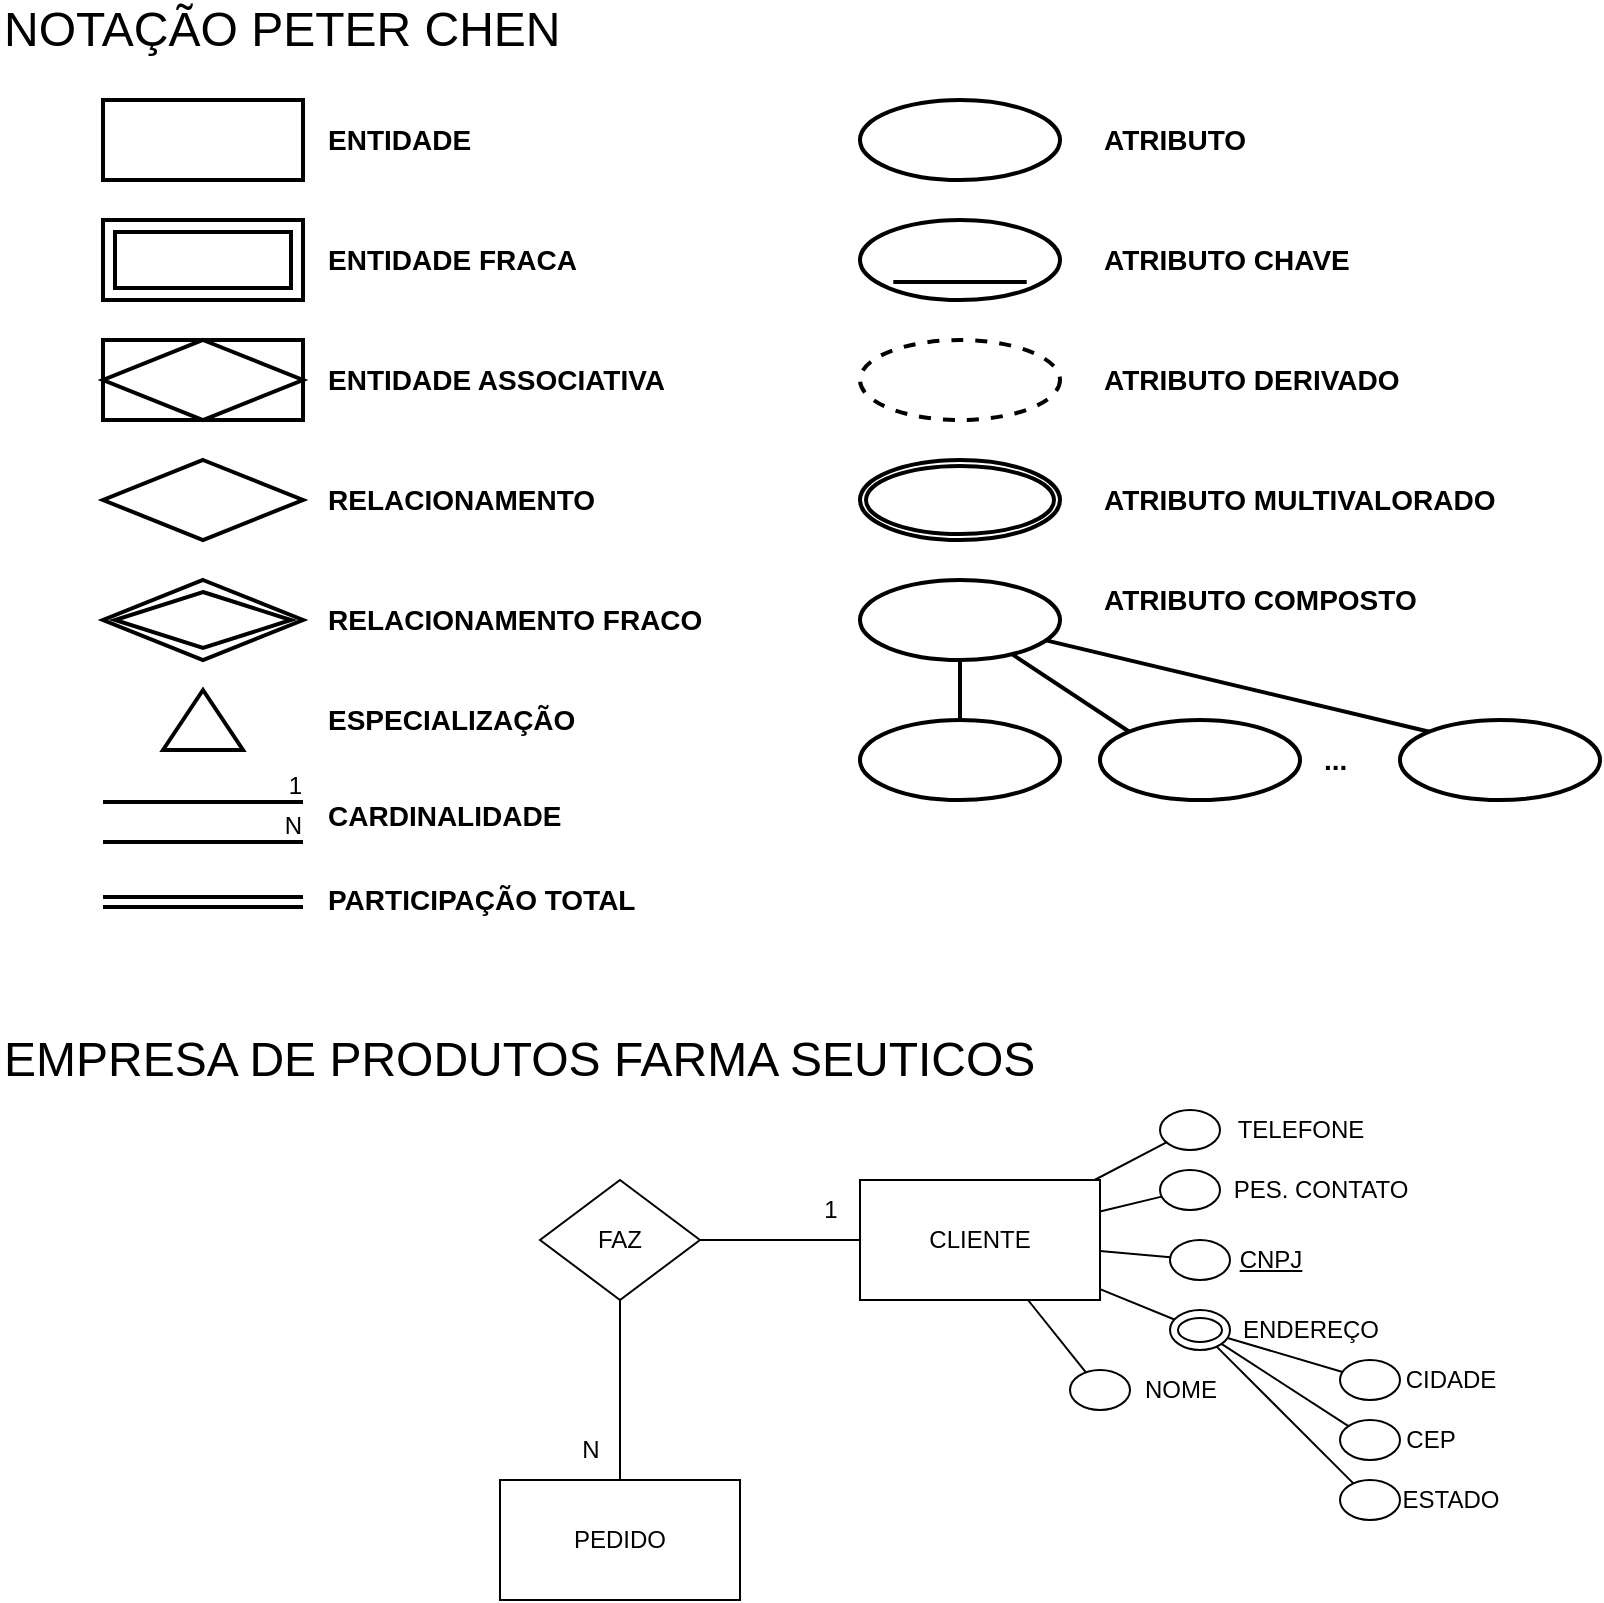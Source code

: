 <mxfile version="20.3.2" type="github"><diagram id="R2lEEEUBdFMjLlhIrx00" name="Page-1"><mxGraphModel dx="868" dy="482" grid="1" gridSize="10" guides="1" tooltips="1" connect="1" arrows="1" fold="1" page="1" pageScale="1" pageWidth="850" pageHeight="1100" math="0" shadow="0" extFonts="Permanent Marker^https://fonts.googleapis.com/css?family=Permanent+Marker"><root><mxCell id="0"/><mxCell id="1" parent="0"/><mxCell id="xJnIrRIf_URgN7wCy2Ms-1" value="NOTAÇÃO PETER CHEN" style="text;html=1;strokeColor=none;fillColor=none;align=left;verticalAlign=middle;whiteSpace=wrap;rounded=0;fontSize=24;" parent="1" vertex="1"><mxGeometry x="10" y="20" width="310" height="30" as="geometry"/></mxCell><mxCell id="xJnIrRIf_URgN7wCy2Ms-2" value="" style="rounded=0;whiteSpace=wrap;html=1;fontSize=18;align=left;strokeWidth=2;" parent="1" vertex="1"><mxGeometry x="61.5" y="70" width="100" height="40" as="geometry"/></mxCell><mxCell id="xJnIrRIf_URgN7wCy2Ms-3" value="&lt;font style=&quot;font-size: 14px;&quot;&gt;ENTIDADE&lt;/font&gt;" style="text;html=1;strokeColor=none;fillColor=none;align=left;verticalAlign=middle;whiteSpace=wrap;rounded=0;fontSize=14;fontStyle=1" parent="1" vertex="1"><mxGeometry x="171.5" y="80" width="100" height="20" as="geometry"/></mxCell><mxCell id="xJnIrRIf_URgN7wCy2Ms-6" value="&lt;font style=&quot;font-size: 14px&quot;&gt;ENTIDADE FRACA&lt;/font&gt;" style="text;html=1;strokeColor=none;fillColor=none;align=left;verticalAlign=middle;whiteSpace=wrap;rounded=0;fontSize=14;fontStyle=1" parent="1" vertex="1"><mxGeometry x="171.5" y="140" width="140" height="20" as="geometry"/></mxCell><mxCell id="xJnIrRIf_URgN7wCy2Ms-7" value="" style="shape=ext;margin=3;double=1;whiteSpace=wrap;html=1;align=center;rounded=0;shadow=0;glass=0;sketch=0;fontSize=14;strokeWidth=2;gradientColor=none;" parent="1" vertex="1"><mxGeometry x="61.5" y="130" width="100" height="40" as="geometry"/></mxCell><mxCell id="xJnIrRIf_URgN7wCy2Ms-8" value="" style="shape=associativeEntity;whiteSpace=wrap;html=1;align=center;rounded=0;shadow=0;glass=0;sketch=0;fontSize=14;strokeWidth=2;gradientColor=none;" parent="1" vertex="1"><mxGeometry x="61.5" y="190" width="100" height="40" as="geometry"/></mxCell><mxCell id="xJnIrRIf_URgN7wCy2Ms-9" value="&lt;font style=&quot;font-size: 14px&quot;&gt;ENTIDADE ASSOCIATIVA&lt;/font&gt;" style="text;html=1;strokeColor=none;fillColor=none;align=left;verticalAlign=middle;whiteSpace=wrap;rounded=0;fontSize=14;fontStyle=1" parent="1" vertex="1"><mxGeometry x="171.5" y="200" width="200" height="20" as="geometry"/></mxCell><mxCell id="xJnIrRIf_URgN7wCy2Ms-10" value="" style="shape=rhombus;perimeter=rhombusPerimeter;whiteSpace=wrap;html=1;align=center;rounded=0;shadow=0;glass=0;sketch=0;fontSize=24;strokeWidth=2;gradientColor=none;" parent="1" vertex="1"><mxGeometry x="61.5" y="250" width="100" height="40" as="geometry"/></mxCell><mxCell id="xJnIrRIf_URgN7wCy2Ms-11" value="RELACIONAMENTO" style="text;html=1;strokeColor=none;fillColor=none;align=left;verticalAlign=middle;whiteSpace=wrap;rounded=0;fontSize=14;fontStyle=1" parent="1" vertex="1"><mxGeometry x="171.5" y="260" width="200" height="20" as="geometry"/></mxCell><mxCell id="xJnIrRIf_URgN7wCy2Ms-12" value="" style="shape=rhombus;double=1;perimeter=rhombusPerimeter;whiteSpace=wrap;html=1;align=center;rounded=0;shadow=0;glass=0;sketch=0;fontSize=24;strokeWidth=2;gradientColor=none;" parent="1" vertex="1"><mxGeometry x="61.5" y="310" width="100" height="40" as="geometry"/></mxCell><mxCell id="xJnIrRIf_URgN7wCy2Ms-13" value="RELACIONAMENTO FRACO" style="text;html=1;strokeColor=none;fillColor=none;align=left;verticalAlign=middle;whiteSpace=wrap;rounded=0;fontSize=14;fontStyle=1" parent="1" vertex="1"><mxGeometry x="171.5" y="320" width="200" height="20" as="geometry"/></mxCell><mxCell id="xJnIrRIf_URgN7wCy2Ms-14" value="" style="endArrow=none;html=1;rounded=0;fontSize=24;strokeWidth=2;" parent="1" edge="1"><mxGeometry relative="1" as="geometry"><mxPoint x="61.5" y="421" as="sourcePoint"/><mxPoint x="161.5" y="421" as="targetPoint"/></mxGeometry></mxCell><mxCell id="xJnIrRIf_URgN7wCy2Ms-15" value="1" style="resizable=0;html=1;align=right;verticalAlign=bottom;" parent="xJnIrRIf_URgN7wCy2Ms-14" connectable="0" vertex="1"><mxGeometry x="1" relative="1" as="geometry"/></mxCell><mxCell id="xJnIrRIf_URgN7wCy2Ms-16" value="" style="endArrow=none;html=1;rounded=0;fontSize=24;strokeWidth=2;" parent="1" edge="1"><mxGeometry relative="1" as="geometry"><mxPoint x="61.5" y="441" as="sourcePoint"/><mxPoint x="161.5" y="441" as="targetPoint"/></mxGeometry></mxCell><mxCell id="xJnIrRIf_URgN7wCy2Ms-17" value="N" style="resizable=0;html=1;align=right;verticalAlign=bottom;" parent="xJnIrRIf_URgN7wCy2Ms-16" connectable="0" vertex="1"><mxGeometry x="1" relative="1" as="geometry"/></mxCell><mxCell id="xJnIrRIf_URgN7wCy2Ms-18" value="CARDINALIDADE" style="text;html=1;strokeColor=none;fillColor=none;align=left;verticalAlign=middle;whiteSpace=wrap;rounded=0;fontSize=14;fontStyle=1" parent="1" vertex="1"><mxGeometry x="171.5" y="418" width="200" height="20" as="geometry"/></mxCell><mxCell id="xJnIrRIf_URgN7wCy2Ms-19" value="" style="shape=link;html=1;rounded=0;fontSize=24;strokeWidth=2;" parent="1" edge="1"><mxGeometry relative="1" as="geometry"><mxPoint x="61.5" y="471" as="sourcePoint"/><mxPoint x="161.5" y="471" as="targetPoint"/></mxGeometry></mxCell><mxCell id="xJnIrRIf_URgN7wCy2Ms-21" value="PARTICIPAÇÃO TOTAL" style="text;html=1;strokeColor=none;fillColor=none;align=left;verticalAlign=middle;whiteSpace=wrap;rounded=0;fontSize=14;fontStyle=1" parent="1" vertex="1"><mxGeometry x="171.5" y="460" width="200" height="20" as="geometry"/></mxCell><mxCell id="xJnIrRIf_URgN7wCy2Ms-22" value="" style="ellipse;whiteSpace=wrap;html=1;align=center;rounded=0;shadow=0;glass=0;sketch=0;fontSize=24;strokeWidth=2;gradientColor=none;" parent="1" vertex="1"><mxGeometry x="440" y="70" width="100" height="40" as="geometry"/></mxCell><mxCell id="xJnIrRIf_URgN7wCy2Ms-23" value="&amp;nbsp; &amp;nbsp; &amp;nbsp; &amp;nbsp; &amp;nbsp;&amp;nbsp;" style="ellipse;whiteSpace=wrap;html=1;align=center;fontStyle=4;rounded=0;shadow=0;glass=0;sketch=0;fontSize=24;strokeWidth=2;gradientColor=none;" parent="1" vertex="1"><mxGeometry x="440" y="130" width="100" height="40" as="geometry"/></mxCell><mxCell id="xJnIrRIf_URgN7wCy2Ms-24" value="" style="ellipse;whiteSpace=wrap;html=1;align=center;dashed=1;rounded=0;shadow=0;glass=0;sketch=0;fontSize=24;strokeWidth=2;gradientColor=none;" parent="1" vertex="1"><mxGeometry x="440" y="190" width="100" height="40" as="geometry"/></mxCell><mxCell id="xJnIrRIf_URgN7wCy2Ms-25" value="" style="ellipse;shape=doubleEllipse;margin=3;whiteSpace=wrap;html=1;align=center;rounded=0;shadow=0;glass=0;sketch=0;fontSize=24;strokeWidth=2;gradientColor=none;" parent="1" vertex="1"><mxGeometry x="440" y="250" width="100" height="40" as="geometry"/></mxCell><mxCell id="xJnIrRIf_URgN7wCy2Ms-30" style="edgeStyle=orthogonalEdgeStyle;rounded=0;orthogonalLoop=1;jettySize=auto;html=1;entryX=0.5;entryY=0;entryDx=0;entryDy=0;fontSize=24;strokeWidth=2;endArrow=none;endFill=0;" parent="1" source="xJnIrRIf_URgN7wCy2Ms-26" target="xJnIrRIf_URgN7wCy2Ms-27" edge="1"><mxGeometry relative="1" as="geometry"/></mxCell><mxCell id="xJnIrRIf_URgN7wCy2Ms-31" style="rounded=0;orthogonalLoop=1;jettySize=auto;html=1;entryX=0;entryY=0;entryDx=0;entryDy=0;fontSize=24;endArrow=none;endFill=0;strokeWidth=2;" parent="1" source="xJnIrRIf_URgN7wCy2Ms-26" target="xJnIrRIf_URgN7wCy2Ms-28" edge="1"><mxGeometry relative="1" as="geometry"/></mxCell><mxCell id="xJnIrRIf_URgN7wCy2Ms-32" style="edgeStyle=none;rounded=0;orthogonalLoop=1;jettySize=auto;html=1;entryX=0;entryY=0;entryDx=0;entryDy=0;fontSize=24;endArrow=none;endFill=0;strokeWidth=2;" parent="1" source="xJnIrRIf_URgN7wCy2Ms-26" target="xJnIrRIf_URgN7wCy2Ms-29" edge="1"><mxGeometry relative="1" as="geometry"/></mxCell><mxCell id="xJnIrRIf_URgN7wCy2Ms-26" value="" style="ellipse;whiteSpace=wrap;html=1;align=center;rounded=0;shadow=0;glass=0;sketch=0;fontSize=24;strokeWidth=2;gradientColor=none;" parent="1" vertex="1"><mxGeometry x="440" y="310" width="100" height="40" as="geometry"/></mxCell><mxCell id="xJnIrRIf_URgN7wCy2Ms-27" value="" style="ellipse;whiteSpace=wrap;html=1;align=center;rounded=0;shadow=0;glass=0;sketch=0;fontSize=24;strokeWidth=2;gradientColor=none;" parent="1" vertex="1"><mxGeometry x="440" y="380" width="100" height="40" as="geometry"/></mxCell><mxCell id="xJnIrRIf_URgN7wCy2Ms-28" value="" style="ellipse;whiteSpace=wrap;html=1;align=center;rounded=0;shadow=0;glass=0;sketch=0;fontSize=24;strokeWidth=2;gradientColor=none;" parent="1" vertex="1"><mxGeometry x="560" y="380" width="100" height="40" as="geometry"/></mxCell><mxCell id="xJnIrRIf_URgN7wCy2Ms-29" value="" style="ellipse;whiteSpace=wrap;html=1;align=center;rounded=0;shadow=0;glass=0;sketch=0;fontSize=24;strokeWidth=2;gradientColor=none;" parent="1" vertex="1"><mxGeometry x="710" y="380" width="100" height="40" as="geometry"/></mxCell><mxCell id="xJnIrRIf_URgN7wCy2Ms-33" value="&lt;font style=&quot;font-size: 14px&quot;&gt;ATRIBUTO&lt;/font&gt;" style="text;html=1;strokeColor=none;fillColor=none;align=left;verticalAlign=middle;whiteSpace=wrap;rounded=0;fontSize=14;fontStyle=1" parent="1" vertex="1"><mxGeometry x="560" y="80" width="100" height="20" as="geometry"/></mxCell><mxCell id="xJnIrRIf_URgN7wCy2Ms-34" value="&lt;font style=&quot;font-size: 14px&quot;&gt;ATRIBUTO CHAVE&lt;/font&gt;" style="text;html=1;strokeColor=none;fillColor=none;align=left;verticalAlign=middle;whiteSpace=wrap;rounded=0;fontSize=14;fontStyle=1" parent="1" vertex="1"><mxGeometry x="560" y="140" width="160" height="20" as="geometry"/></mxCell><mxCell id="xJnIrRIf_URgN7wCy2Ms-35" value="&lt;font style=&quot;font-size: 14px&quot;&gt;ATRIBUTO DERIVADO&lt;/font&gt;" style="text;html=1;strokeColor=none;fillColor=none;align=left;verticalAlign=middle;whiteSpace=wrap;rounded=0;fontSize=14;fontStyle=1" parent="1" vertex="1"><mxGeometry x="560" y="200" width="160" height="20" as="geometry"/></mxCell><mxCell id="xJnIrRIf_URgN7wCy2Ms-36" value="&lt;font style=&quot;font-size: 14px&quot;&gt;ATRIBUTO MULTIVALORADO&lt;/font&gt;" style="text;html=1;strokeColor=none;fillColor=none;align=left;verticalAlign=middle;whiteSpace=wrap;rounded=0;fontSize=14;fontStyle=1" parent="1" vertex="1"><mxGeometry x="560" y="260" width="200" height="20" as="geometry"/></mxCell><mxCell id="xJnIrRIf_URgN7wCy2Ms-37" value="&lt;font style=&quot;font-size: 14px&quot;&gt;ATRIBUTO COMPOSTO&lt;/font&gt;" style="text;html=1;strokeColor=none;fillColor=none;align=left;verticalAlign=middle;whiteSpace=wrap;rounded=0;fontSize=14;fontStyle=1" parent="1" vertex="1"><mxGeometry x="560" y="310" width="200" height="20" as="geometry"/></mxCell><mxCell id="xJnIrRIf_URgN7wCy2Ms-38" value="&lt;font style=&quot;font-size: 14px&quot;&gt;...&lt;/font&gt;" style="text;html=1;strokeColor=none;fillColor=none;align=left;verticalAlign=middle;whiteSpace=wrap;rounded=0;fontSize=14;fontStyle=1" parent="1" vertex="1"><mxGeometry x="670" y="390" width="20" height="20" as="geometry"/></mxCell><mxCell id="xJnIrRIf_URgN7wCy2Ms-67" value="EMPRESA DE PRODUTOS FARMA SEUTICOS" style="text;html=1;strokeColor=none;fillColor=none;align=left;verticalAlign=middle;whiteSpace=wrap;rounded=0;fontSize=24;" parent="1" vertex="1"><mxGeometry x="10" y="535" width="640" height="30" as="geometry"/></mxCell><mxCell id="xJnIrRIf_URgN7wCy2Ms-68" value="" style="triangle;whiteSpace=wrap;html=1;rounded=0;shadow=0;glass=0;sketch=0;fontSize=12;strokeWidth=2;gradientColor=none;align=right;rotation=270;" parent="1" vertex="1"><mxGeometry x="96.5" y="360" width="30" height="40" as="geometry"/></mxCell><mxCell id="xJnIrRIf_URgN7wCy2Ms-69" value="ESPECIALIZAÇÃO" style="text;html=1;strokeColor=none;fillColor=none;align=left;verticalAlign=middle;whiteSpace=wrap;rounded=0;fontSize=14;fontStyle=1" parent="1" vertex="1"><mxGeometry x="171.5" y="370" width="200" height="20" as="geometry"/></mxCell><mxCell id="U17XQBYvCdzyfJvJ4bm0-3" value="PEDIDO" style="whiteSpace=wrap;html=1;" vertex="1" parent="1"><mxGeometry x="260" y="760" width="120" height="60" as="geometry"/></mxCell><mxCell id="U17XQBYvCdzyfJvJ4bm0-53" value="FAZ" style="rhombus;whiteSpace=wrap;html=1;" vertex="1" parent="1"><mxGeometry x="280" y="610" width="80" height="60" as="geometry"/></mxCell><mxCell id="U17XQBYvCdzyfJvJ4bm0-54" value="" style="endArrow=none;html=1;rounded=0;" edge="1" parent="1" source="U17XQBYvCdzyfJvJ4bm0-3" target="U17XQBYvCdzyfJvJ4bm0-53"><mxGeometry width="50" height="50" relative="1" as="geometry"><mxPoint x="420" y="680" as="sourcePoint"/><mxPoint x="443.908" y="715.862" as="targetPoint"/><Array as="points"/></mxGeometry></mxCell><mxCell id="U17XQBYvCdzyfJvJ4bm0-55" value="" style="endArrow=none;html=1;rounded=0;" edge="1" parent="1" source="U17XQBYvCdzyfJvJ4bm0-4" target="U17XQBYvCdzyfJvJ4bm0-53"><mxGeometry width="50" height="50" relative="1" as="geometry"><mxPoint x="430" y="690" as="sourcePoint"/><mxPoint x="453.908" y="725.862" as="targetPoint"/><Array as="points"/></mxGeometry></mxCell><mxCell id="U17XQBYvCdzyfJvJ4bm0-57" value="N" style="text;html=1;align=center;verticalAlign=middle;resizable=0;points=[];autosize=1;strokeColor=none;fillColor=none;" vertex="1" parent="1"><mxGeometry x="290" y="730" width="30" height="30" as="geometry"/></mxCell><mxCell id="U17XQBYvCdzyfJvJ4bm0-59" value="" style="group" vertex="1" connectable="0" parent="1"><mxGeometry x="410" y="570" width="360" height="215" as="geometry"/></mxCell><mxCell id="U17XQBYvCdzyfJvJ4bm0-4" value="CLIENTE" style="whiteSpace=wrap;html=1;" vertex="1" parent="U17XQBYvCdzyfJvJ4bm0-59"><mxGeometry x="30" y="40" width="120" height="60" as="geometry"/></mxCell><mxCell id="U17XQBYvCdzyfJvJ4bm0-20" value="" style="endArrow=none;html=1;rounded=0;" edge="1" parent="U17XQBYvCdzyfJvJ4bm0-59" source="U17XQBYvCdzyfJvJ4bm0-4" target="U17XQBYvCdzyfJvJ4bm0-10"><mxGeometry width="50" height="50" relative="1" as="geometry"><mxPoint x="110" y="140" as="sourcePoint"/><mxPoint x="160" y="120" as="targetPoint"/></mxGeometry></mxCell><mxCell id="U17XQBYvCdzyfJvJ4bm0-21" value="" style="endArrow=none;html=1;rounded=0;" edge="1" parent="U17XQBYvCdzyfJvJ4bm0-59" source="U17XQBYvCdzyfJvJ4bm0-4" target="U17XQBYvCdzyfJvJ4bm0-8"><mxGeometry width="50" height="50" relative="1" as="geometry"><mxPoint x="120" y="150" as="sourcePoint"/><mxPoint x="170" y="130" as="targetPoint"/><Array as="points"/></mxGeometry></mxCell><mxCell id="U17XQBYvCdzyfJvJ4bm0-22" value="" style="endArrow=none;html=1;rounded=0;" edge="1" parent="U17XQBYvCdzyfJvJ4bm0-59" source="U17XQBYvCdzyfJvJ4bm0-4" target="U17XQBYvCdzyfJvJ4bm0-9"><mxGeometry width="50" height="50" relative="1" as="geometry"><mxPoint x="130" y="160" as="sourcePoint"/><mxPoint x="180" y="140" as="targetPoint"/></mxGeometry></mxCell><mxCell id="U17XQBYvCdzyfJvJ4bm0-32" value="" style="group" vertex="1" connectable="0" parent="U17XQBYvCdzyfJvJ4bm0-59"><mxGeometry x="135" y="130" width="85" height="30" as="geometry"/></mxCell><mxCell id="U17XQBYvCdzyfJvJ4bm0-8" value="" style="ellipse;whiteSpace=wrap;html=1;" vertex="1" parent="U17XQBYvCdzyfJvJ4bm0-32"><mxGeometry y="5" width="30" height="20" as="geometry"/></mxCell><mxCell id="U17XQBYvCdzyfJvJ4bm0-14" value="NOME" style="text;html=1;align=center;verticalAlign=middle;resizable=0;points=[];autosize=1;strokeColor=none;fillColor=none;" vertex="1" parent="U17XQBYvCdzyfJvJ4bm0-32"><mxGeometry x="25" width="60" height="30" as="geometry"/></mxCell><mxCell id="U17XQBYvCdzyfJvJ4bm0-33" value="" style="group" vertex="1" connectable="0" parent="U17XQBYvCdzyfJvJ4bm0-59"><mxGeometry x="185" y="65" width="75" height="30" as="geometry"/></mxCell><mxCell id="U17XQBYvCdzyfJvJ4bm0-10" value="" style="ellipse;whiteSpace=wrap;html=1;" vertex="1" parent="U17XQBYvCdzyfJvJ4bm0-33"><mxGeometry y="5" width="30" height="20" as="geometry"/></mxCell><mxCell id="U17XQBYvCdzyfJvJ4bm0-18" value="&lt;u&gt;CNPJ&lt;/u&gt;" style="text;html=1;align=center;verticalAlign=middle;resizable=0;points=[];autosize=1;strokeColor=none;fillColor=none;" vertex="1" parent="U17XQBYvCdzyfJvJ4bm0-33"><mxGeometry x="25" width="50" height="30" as="geometry"/></mxCell><mxCell id="U17XQBYvCdzyfJvJ4bm0-36" value="" style="group" vertex="1" connectable="0" parent="U17XQBYvCdzyfJvJ4bm0-59"><mxGeometry x="185" y="100" width="115" height="30" as="geometry"/></mxCell><mxCell id="U17XQBYvCdzyfJvJ4bm0-9" value="" style="ellipse;shape=doubleEllipse;whiteSpace=wrap;html=1;" vertex="1" parent="U17XQBYvCdzyfJvJ4bm0-36"><mxGeometry y="5" width="30" height="20" as="geometry"/></mxCell><mxCell id="U17XQBYvCdzyfJvJ4bm0-17" value="ENDEREÇO" style="text;html=1;align=center;verticalAlign=middle;resizable=0;points=[];autosize=1;strokeColor=none;fillColor=none;" vertex="1" parent="U17XQBYvCdzyfJvJ4bm0-36"><mxGeometry x="25" width="90" height="30" as="geometry"/></mxCell><mxCell id="U17XQBYvCdzyfJvJ4bm0-37" value="" style="group" vertex="1" connectable="0" parent="U17XQBYvCdzyfJvJ4bm0-59"><mxGeometry x="270" y="125" width="90" height="30" as="geometry"/></mxCell><mxCell id="U17XQBYvCdzyfJvJ4bm0-11" value="" style="ellipse;whiteSpace=wrap;html=1;" vertex="1" parent="U17XQBYvCdzyfJvJ4bm0-37"><mxGeometry y="5" width="30" height="20" as="geometry"/></mxCell><mxCell id="U17XQBYvCdzyfJvJ4bm0-26" value="CIDADE" style="text;html=1;align=center;verticalAlign=middle;resizable=0;points=[];autosize=1;strokeColor=none;fillColor=none;" vertex="1" parent="U17XQBYvCdzyfJvJ4bm0-37"><mxGeometry x="20" width="70" height="30" as="geometry"/></mxCell><mxCell id="U17XQBYvCdzyfJvJ4bm0-23" value="" style="endArrow=none;html=1;rounded=0;" edge="1" parent="U17XQBYvCdzyfJvJ4bm0-59" source="U17XQBYvCdzyfJvJ4bm0-9" target="U17XQBYvCdzyfJvJ4bm0-11"><mxGeometry width="50" height="50" relative="1" as="geometry"><mxPoint x="140" y="170" as="sourcePoint"/><mxPoint x="190" y="150" as="targetPoint"/></mxGeometry></mxCell><mxCell id="U17XQBYvCdzyfJvJ4bm0-41" value="" style="group" vertex="1" connectable="0" parent="U17XQBYvCdzyfJvJ4bm0-59"><mxGeometry x="270" y="155" width="70" height="30" as="geometry"/></mxCell><mxCell id="U17XQBYvCdzyfJvJ4bm0-12" value="" style="ellipse;whiteSpace=wrap;html=1;" vertex="1" parent="U17XQBYvCdzyfJvJ4bm0-41"><mxGeometry y="5" width="30" height="20" as="geometry"/></mxCell><mxCell id="U17XQBYvCdzyfJvJ4bm0-29" value="CEP" style="text;html=1;align=center;verticalAlign=middle;resizable=0;points=[];autosize=1;strokeColor=none;fillColor=none;" vertex="1" parent="U17XQBYvCdzyfJvJ4bm0-41"><mxGeometry x="20" width="50" height="30" as="geometry"/></mxCell><mxCell id="U17XQBYvCdzyfJvJ4bm0-24" value="" style="endArrow=none;html=1;rounded=0;" edge="1" parent="U17XQBYvCdzyfJvJ4bm0-59" source="U17XQBYvCdzyfJvJ4bm0-9" target="U17XQBYvCdzyfJvJ4bm0-12"><mxGeometry width="50" height="50" relative="1" as="geometry"><mxPoint x="150" y="180" as="sourcePoint"/><mxPoint x="200" y="160" as="targetPoint"/></mxGeometry></mxCell><mxCell id="U17XQBYvCdzyfJvJ4bm0-42" value="" style="group" vertex="1" connectable="0" parent="U17XQBYvCdzyfJvJ4bm0-59"><mxGeometry x="270" y="185" width="90" height="30" as="geometry"/></mxCell><mxCell id="U17XQBYvCdzyfJvJ4bm0-13" value="" style="ellipse;whiteSpace=wrap;html=1;" vertex="1" parent="U17XQBYvCdzyfJvJ4bm0-42"><mxGeometry y="5" width="30" height="20" as="geometry"/></mxCell><mxCell id="U17XQBYvCdzyfJvJ4bm0-28" value="ESTADO" style="text;html=1;align=center;verticalAlign=middle;resizable=0;points=[];autosize=1;strokeColor=none;fillColor=none;" vertex="1" parent="U17XQBYvCdzyfJvJ4bm0-42"><mxGeometry x="20" width="70" height="30" as="geometry"/></mxCell><mxCell id="U17XQBYvCdzyfJvJ4bm0-25" value="" style="endArrow=none;html=1;rounded=0;" edge="1" parent="U17XQBYvCdzyfJvJ4bm0-59" source="U17XQBYvCdzyfJvJ4bm0-9" target="U17XQBYvCdzyfJvJ4bm0-13"><mxGeometry width="50" height="50" relative="1" as="geometry"><mxPoint x="160" y="190" as="sourcePoint"/><mxPoint x="210" y="170" as="targetPoint"/></mxGeometry></mxCell><mxCell id="U17XQBYvCdzyfJvJ4bm0-46" value="" style="group" vertex="1" connectable="0" parent="U17XQBYvCdzyfJvJ4bm0-59"><mxGeometry x="180" width="115" height="30" as="geometry"/></mxCell><mxCell id="U17XQBYvCdzyfJvJ4bm0-30" value="" style="ellipse;whiteSpace=wrap;html=1;" vertex="1" parent="U17XQBYvCdzyfJvJ4bm0-46"><mxGeometry y="5" width="30" height="20" as="geometry"/></mxCell><mxCell id="U17XQBYvCdzyfJvJ4bm0-43" value="TELEFONE" style="text;html=1;align=center;verticalAlign=middle;resizable=0;points=[];autosize=1;strokeColor=none;fillColor=none;" vertex="1" parent="U17XQBYvCdzyfJvJ4bm0-46"><mxGeometry x="25" width="90" height="30" as="geometry"/></mxCell><mxCell id="U17XQBYvCdzyfJvJ4bm0-47" value="" style="group" vertex="1" connectable="0" parent="U17XQBYvCdzyfJvJ4bm0-59"><mxGeometry x="180" y="30" width="135" height="30" as="geometry"/></mxCell><mxCell id="U17XQBYvCdzyfJvJ4bm0-44" value="PES. CONTATO" style="text;html=1;align=center;verticalAlign=middle;resizable=0;points=[];autosize=1;strokeColor=none;fillColor=none;" vertex="1" parent="U17XQBYvCdzyfJvJ4bm0-47"><mxGeometry x="25" width="110" height="30" as="geometry"/></mxCell><mxCell id="U17XQBYvCdzyfJvJ4bm0-45" value="" style="ellipse;whiteSpace=wrap;html=1;" vertex="1" parent="U17XQBYvCdzyfJvJ4bm0-47"><mxGeometry y="5" width="30" height="20" as="geometry"/></mxCell><mxCell id="U17XQBYvCdzyfJvJ4bm0-48" value="" style="endArrow=none;html=1;rounded=0;" edge="1" parent="U17XQBYvCdzyfJvJ4bm0-59" source="U17XQBYvCdzyfJvJ4bm0-45" target="U17XQBYvCdzyfJvJ4bm0-4"><mxGeometry width="50" height="50" relative="1" as="geometry"><mxPoint x="170" y="104" as="sourcePoint"/><mxPoint x="197.138" y="114.855" as="targetPoint"/></mxGeometry></mxCell><mxCell id="U17XQBYvCdzyfJvJ4bm0-49" value="" style="endArrow=none;html=1;rounded=0;" edge="1" parent="U17XQBYvCdzyfJvJ4bm0-59" source="U17XQBYvCdzyfJvJ4bm0-30" target="U17XQBYvCdzyfJvJ4bm0-4"><mxGeometry width="50" height="50" relative="1" as="geometry"><mxPoint x="180" y="114" as="sourcePoint"/><mxPoint x="207.138" y="124.855" as="targetPoint"/></mxGeometry></mxCell><mxCell id="U17XQBYvCdzyfJvJ4bm0-56" value="1" style="text;html=1;align=center;verticalAlign=middle;resizable=0;points=[];autosize=1;strokeColor=none;fillColor=none;" vertex="1" parent="U17XQBYvCdzyfJvJ4bm0-59"><mxGeometry y="40" width="30" height="30" as="geometry"/></mxCell></root></mxGraphModel></diagram></mxfile>